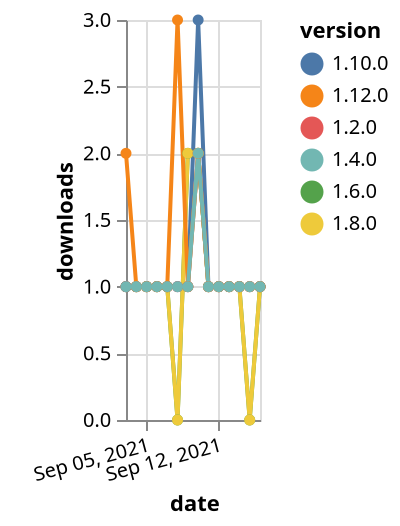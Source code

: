 {"$schema": "https://vega.github.io/schema/vega-lite/v5.json", "description": "A simple bar chart with embedded data.", "data": {"values": [{"date": "2021-09-03", "total": 185, "delta": 1, "version": "1.6.0"}, {"date": "2021-09-04", "total": 186, "delta": 1, "version": "1.6.0"}, {"date": "2021-09-05", "total": 187, "delta": 1, "version": "1.6.0"}, {"date": "2021-09-06", "total": 188, "delta": 1, "version": "1.6.0"}, {"date": "2021-09-07", "total": 189, "delta": 1, "version": "1.6.0"}, {"date": "2021-09-08", "total": 189, "delta": 0, "version": "1.6.0"}, {"date": "2021-09-09", "total": 191, "delta": 2, "version": "1.6.0"}, {"date": "2021-09-10", "total": 193, "delta": 2, "version": "1.6.0"}, {"date": "2021-09-11", "total": 194, "delta": 1, "version": "1.6.0"}, {"date": "2021-09-12", "total": 195, "delta": 1, "version": "1.6.0"}, {"date": "2021-09-13", "total": 196, "delta": 1, "version": "1.6.0"}, {"date": "2021-09-14", "total": 197, "delta": 1, "version": "1.6.0"}, {"date": "2021-09-15", "total": 197, "delta": 0, "version": "1.6.0"}, {"date": "2021-09-16", "total": 198, "delta": 1, "version": "1.6.0"}, {"date": "2021-09-03", "total": 165, "delta": 1, "version": "1.8.0"}, {"date": "2021-09-04", "total": 166, "delta": 1, "version": "1.8.0"}, {"date": "2021-09-05", "total": 167, "delta": 1, "version": "1.8.0"}, {"date": "2021-09-06", "total": 168, "delta": 1, "version": "1.8.0"}, {"date": "2021-09-07", "total": 169, "delta": 1, "version": "1.8.0"}, {"date": "2021-09-08", "total": 169, "delta": 0, "version": "1.8.0"}, {"date": "2021-09-09", "total": 171, "delta": 2, "version": "1.8.0"}, {"date": "2021-09-10", "total": 173, "delta": 2, "version": "1.8.0"}, {"date": "2021-09-11", "total": 174, "delta": 1, "version": "1.8.0"}, {"date": "2021-09-12", "total": 175, "delta": 1, "version": "1.8.0"}, {"date": "2021-09-13", "total": 176, "delta": 1, "version": "1.8.0"}, {"date": "2021-09-14", "total": 177, "delta": 1, "version": "1.8.0"}, {"date": "2021-09-15", "total": 177, "delta": 0, "version": "1.8.0"}, {"date": "2021-09-16", "total": 178, "delta": 1, "version": "1.8.0"}, {"date": "2021-09-03", "total": 180, "delta": 1, "version": "1.10.0"}, {"date": "2021-09-04", "total": 181, "delta": 1, "version": "1.10.0"}, {"date": "2021-09-05", "total": 182, "delta": 1, "version": "1.10.0"}, {"date": "2021-09-06", "total": 183, "delta": 1, "version": "1.10.0"}, {"date": "2021-09-07", "total": 184, "delta": 1, "version": "1.10.0"}, {"date": "2021-09-08", "total": 185, "delta": 1, "version": "1.10.0"}, {"date": "2021-09-09", "total": 186, "delta": 1, "version": "1.10.0"}, {"date": "2021-09-10", "total": 189, "delta": 3, "version": "1.10.0"}, {"date": "2021-09-11", "total": 190, "delta": 1, "version": "1.10.0"}, {"date": "2021-09-12", "total": 191, "delta": 1, "version": "1.10.0"}, {"date": "2021-09-13", "total": 192, "delta": 1, "version": "1.10.0"}, {"date": "2021-09-14", "total": 193, "delta": 1, "version": "1.10.0"}, {"date": "2021-09-15", "total": 194, "delta": 1, "version": "1.10.0"}, {"date": "2021-09-16", "total": 195, "delta": 1, "version": "1.10.0"}, {"date": "2021-09-03", "total": 239, "delta": 1, "version": "1.2.0"}, {"date": "2021-09-04", "total": 240, "delta": 1, "version": "1.2.0"}, {"date": "2021-09-05", "total": 241, "delta": 1, "version": "1.2.0"}, {"date": "2021-09-06", "total": 242, "delta": 1, "version": "1.2.0"}, {"date": "2021-09-07", "total": 243, "delta": 1, "version": "1.2.0"}, {"date": "2021-09-08", "total": 244, "delta": 1, "version": "1.2.0"}, {"date": "2021-09-09", "total": 245, "delta": 1, "version": "1.2.0"}, {"date": "2021-09-10", "total": 247, "delta": 2, "version": "1.2.0"}, {"date": "2021-09-11", "total": 248, "delta": 1, "version": "1.2.0"}, {"date": "2021-09-12", "total": 249, "delta": 1, "version": "1.2.0"}, {"date": "2021-09-13", "total": 250, "delta": 1, "version": "1.2.0"}, {"date": "2021-09-14", "total": 251, "delta": 1, "version": "1.2.0"}, {"date": "2021-09-15", "total": 252, "delta": 1, "version": "1.2.0"}, {"date": "2021-09-16", "total": 253, "delta": 1, "version": "1.2.0"}, {"date": "2021-09-03", "total": 119, "delta": 2, "version": "1.12.0"}, {"date": "2021-09-04", "total": 120, "delta": 1, "version": "1.12.0"}, {"date": "2021-09-05", "total": 121, "delta": 1, "version": "1.12.0"}, {"date": "2021-09-06", "total": 122, "delta": 1, "version": "1.12.0"}, {"date": "2021-09-07", "total": 123, "delta": 1, "version": "1.12.0"}, {"date": "2021-09-08", "total": 126, "delta": 3, "version": "1.12.0"}, {"date": "2021-09-09", "total": 127, "delta": 1, "version": "1.12.0"}, {"date": "2021-09-10", "total": 129, "delta": 2, "version": "1.12.0"}, {"date": "2021-09-11", "total": 130, "delta": 1, "version": "1.12.0"}, {"date": "2021-09-12", "total": 131, "delta": 1, "version": "1.12.0"}, {"date": "2021-09-13", "total": 132, "delta": 1, "version": "1.12.0"}, {"date": "2021-09-14", "total": 133, "delta": 1, "version": "1.12.0"}, {"date": "2021-09-15", "total": 134, "delta": 1, "version": "1.12.0"}, {"date": "2021-09-16", "total": 135, "delta": 1, "version": "1.12.0"}, {"date": "2021-09-03", "total": 196, "delta": 1, "version": "1.4.0"}, {"date": "2021-09-04", "total": 197, "delta": 1, "version": "1.4.0"}, {"date": "2021-09-05", "total": 198, "delta": 1, "version": "1.4.0"}, {"date": "2021-09-06", "total": 199, "delta": 1, "version": "1.4.0"}, {"date": "2021-09-07", "total": 200, "delta": 1, "version": "1.4.0"}, {"date": "2021-09-08", "total": 201, "delta": 1, "version": "1.4.0"}, {"date": "2021-09-09", "total": 202, "delta": 1, "version": "1.4.0"}, {"date": "2021-09-10", "total": 204, "delta": 2, "version": "1.4.0"}, {"date": "2021-09-11", "total": 205, "delta": 1, "version": "1.4.0"}, {"date": "2021-09-12", "total": 206, "delta": 1, "version": "1.4.0"}, {"date": "2021-09-13", "total": 207, "delta": 1, "version": "1.4.0"}, {"date": "2021-09-14", "total": 208, "delta": 1, "version": "1.4.0"}, {"date": "2021-09-15", "total": 209, "delta": 1, "version": "1.4.0"}, {"date": "2021-09-16", "total": 210, "delta": 1, "version": "1.4.0"}]}, "width": "container", "mark": {"type": "line", "point": {"filled": true}}, "encoding": {"x": {"field": "date", "type": "temporal", "timeUnit": "yearmonthdate", "title": "date", "axis": {"labelAngle": -15}}, "y": {"field": "delta", "type": "quantitative", "title": "downloads"}, "color": {"field": "version", "type": "nominal"}, "tooltip": {"field": "delta"}}}